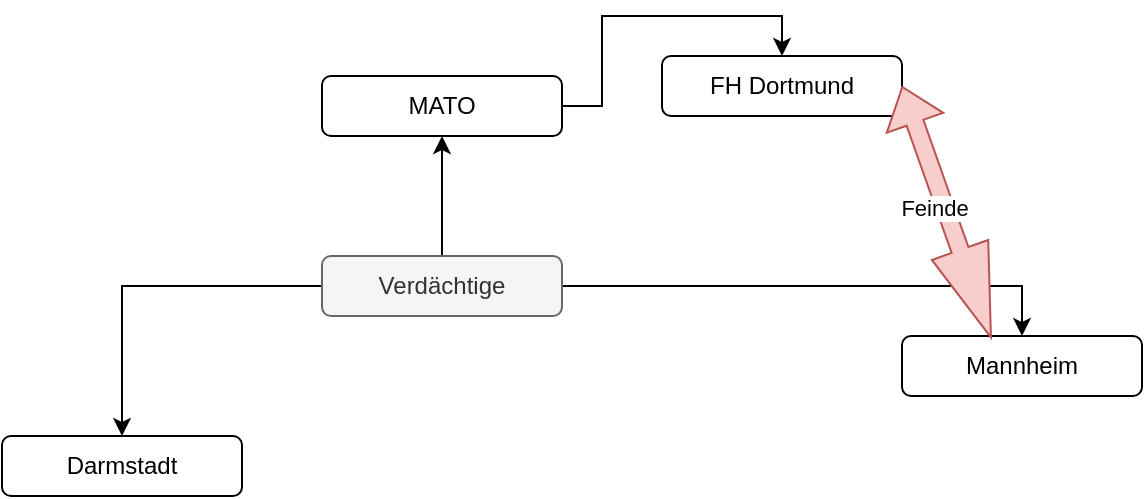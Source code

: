 <mxfile version="21.3.2" type="github">
  <diagram name="Seite-1" id="gq9Vn5Nkp9xodWU8ERR-">
    <mxGraphModel dx="882" dy="487" grid="1" gridSize="10" guides="1" tooltips="1" connect="1" arrows="1" fold="1" page="1" pageScale="1" pageWidth="827" pageHeight="1169" math="0" shadow="0">
      <root>
        <mxCell id="0" />
        <mxCell id="1" parent="0" />
        <mxCell id="2uSN0BV2GcvR22envmSz-3" style="edgeStyle=orthogonalEdgeStyle;rounded=0;orthogonalLoop=1;jettySize=auto;html=1;entryX=0.5;entryY=0;entryDx=0;entryDy=0;exitX=1;exitY=0.5;exitDx=0;exitDy=0;" edge="1" parent="1" source="2uSN0BV2GcvR22envmSz-11" target="2uSN0BV2GcvR22envmSz-2">
          <mxGeometry relative="1" as="geometry">
            <Array as="points">
              <mxPoint x="490" y="125" />
              <mxPoint x="490" y="80" />
              <mxPoint x="580" y="80" />
            </Array>
          </mxGeometry>
        </mxCell>
        <mxCell id="2uSN0BV2GcvR22envmSz-6" style="edgeStyle=orthogonalEdgeStyle;rounded=0;orthogonalLoop=1;jettySize=auto;html=1;entryX=0.5;entryY=0;entryDx=0;entryDy=0;" edge="1" parent="1" source="2uSN0BV2GcvR22envmSz-1" target="2uSN0BV2GcvR22envmSz-5">
          <mxGeometry relative="1" as="geometry" />
        </mxCell>
        <mxCell id="2uSN0BV2GcvR22envmSz-8" style="edgeStyle=orthogonalEdgeStyle;rounded=0;orthogonalLoop=1;jettySize=auto;html=1;entryX=0.5;entryY=0;entryDx=0;entryDy=0;" edge="1" parent="1" source="2uSN0BV2GcvR22envmSz-1" target="2uSN0BV2GcvR22envmSz-7">
          <mxGeometry relative="1" as="geometry" />
        </mxCell>
        <mxCell id="2uSN0BV2GcvR22envmSz-12" style="edgeStyle=orthogonalEdgeStyle;rounded=0;orthogonalLoop=1;jettySize=auto;html=1;entryX=0.5;entryY=1;entryDx=0;entryDy=0;" edge="1" parent="1" source="2uSN0BV2GcvR22envmSz-1" target="2uSN0BV2GcvR22envmSz-11">
          <mxGeometry relative="1" as="geometry" />
        </mxCell>
        <mxCell id="2uSN0BV2GcvR22envmSz-1" value="Verdächtige" style="rounded=1;whiteSpace=wrap;html=1;fillColor=#f5f5f5;fontColor=#333333;strokeColor=#666666;" vertex="1" parent="1">
          <mxGeometry x="350" y="200" width="120" height="30" as="geometry" />
        </mxCell>
        <mxCell id="2uSN0BV2GcvR22envmSz-2" value="FH Dortmund" style="rounded=1;whiteSpace=wrap;html=1;" vertex="1" parent="1">
          <mxGeometry x="520" y="100" width="120" height="30" as="geometry" />
        </mxCell>
        <mxCell id="2uSN0BV2GcvR22envmSz-5" value="Mannheim" style="rounded=1;whiteSpace=wrap;html=1;" vertex="1" parent="1">
          <mxGeometry x="640" y="240" width="120" height="30" as="geometry" />
        </mxCell>
        <mxCell id="2uSN0BV2GcvR22envmSz-7" value="Darmstadt" style="rounded=1;whiteSpace=wrap;html=1;" vertex="1" parent="1">
          <mxGeometry x="190" y="290" width="120" height="30" as="geometry" />
        </mxCell>
        <mxCell id="2uSN0BV2GcvR22envmSz-9" value="" style="shape=flexArrow;endArrow=classic;startArrow=classic;html=1;rounded=0;entryX=0.372;entryY=0.038;entryDx=0;entryDy=0;exitX=1;exitY=0.5;exitDx=0;exitDy=0;fillColor=#f8cecc;strokeColor=#b85450;width=8.889;endSize=15.111;entryPerimeter=0;" edge="1" parent="1" source="2uSN0BV2GcvR22envmSz-2" target="2uSN0BV2GcvR22envmSz-5">
          <mxGeometry width="100" height="100" relative="1" as="geometry">
            <mxPoint x="400" y="350" as="sourcePoint" />
            <mxPoint x="500" y="250" as="targetPoint" />
          </mxGeometry>
        </mxCell>
        <mxCell id="2uSN0BV2GcvR22envmSz-10" value="Feinde" style="edgeLabel;html=1;align=center;verticalAlign=middle;resizable=0;points=[];" vertex="1" connectable="0" parent="2uSN0BV2GcvR22envmSz-9">
          <mxGeometry x="-0.231" y="-1" relative="1" as="geometry">
            <mxPoint y="12" as="offset" />
          </mxGeometry>
        </mxCell>
        <mxCell id="2uSN0BV2GcvR22envmSz-11" value="MATO" style="rounded=1;whiteSpace=wrap;html=1;" vertex="1" parent="1">
          <mxGeometry x="350" y="110" width="120" height="30" as="geometry" />
        </mxCell>
      </root>
    </mxGraphModel>
  </diagram>
</mxfile>
